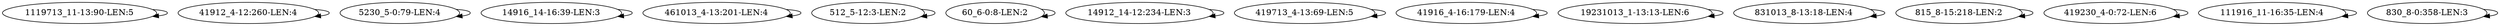 digraph G {
    "1119713_11-13:90-LEN:5" -> "1119713_11-13:90-LEN:5";
    "41912_4-12:260-LEN:4" -> "41912_4-12:260-LEN:4";
    "5230_5-0:79-LEN:4" -> "5230_5-0:79-LEN:4";
    "14916_14-16:39-LEN:3" -> "14916_14-16:39-LEN:3";
    "461013_4-13:201-LEN:4" -> "461013_4-13:201-LEN:4";
    "512_5-12:3-LEN:2" -> "512_5-12:3-LEN:2";
    "60_6-0:8-LEN:2" -> "60_6-0:8-LEN:2";
    "14912_14-12:234-LEN:3" -> "14912_14-12:234-LEN:3";
    "419713_4-13:69-LEN:5" -> "419713_4-13:69-LEN:5";
    "41916_4-16:179-LEN:4" -> "41916_4-16:179-LEN:4";
    "19231013_1-13:13-LEN:6" -> "19231013_1-13:13-LEN:6";
    "831013_8-13:18-LEN:4" -> "831013_8-13:18-LEN:4";
    "815_8-15:218-LEN:2" -> "815_8-15:218-LEN:2";
    "419230_4-0:72-LEN:6" -> "419230_4-0:72-LEN:6";
    "111916_11-16:35-LEN:4" -> "111916_11-16:35-LEN:4";
    "830_8-0:358-LEN:3" -> "830_8-0:358-LEN:3";
}
